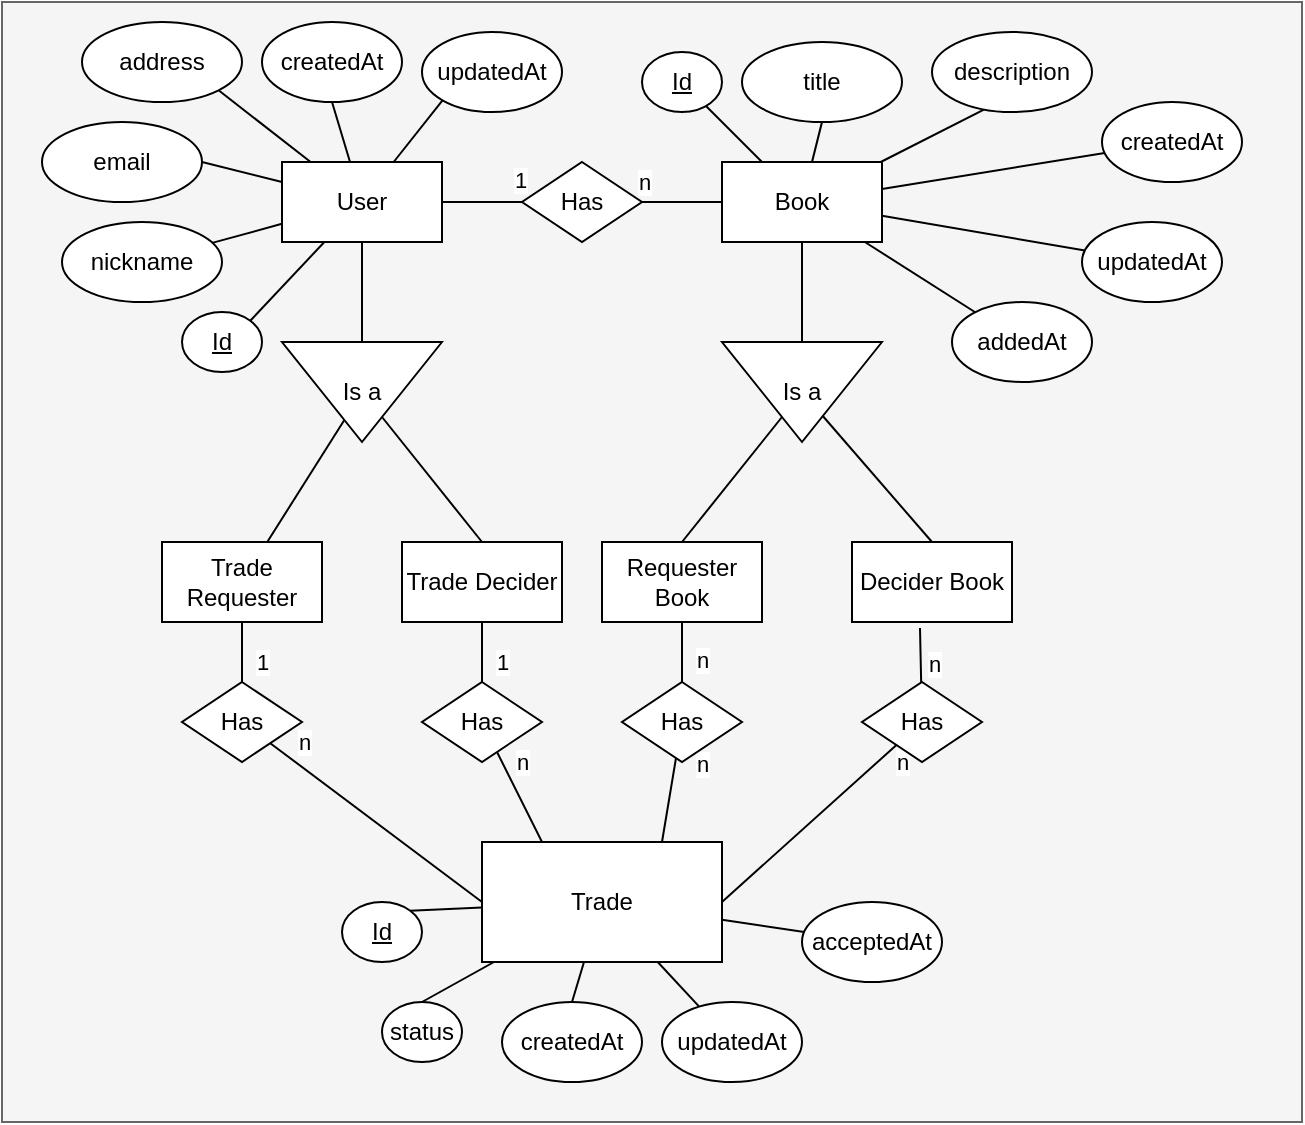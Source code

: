<mxfile>
    <diagram id="gtWMrHfOg62gCw6Va8Bh" name="EERD">
        <mxGraphModel dx="962" dy="763" grid="1" gridSize="10" guides="1" tooltips="1" connect="1" arrows="1" fold="1" page="1" pageScale="1" pageWidth="850" pageHeight="1100" math="0" shadow="0">
            <root>
                <mxCell id="0"/>
                <mxCell id="1" parent="0"/>
                <mxCell id="89" value="" style="rounded=0;whiteSpace=wrap;html=1;fillColor=#f5f5f5;fontColor=#333333;strokeColor=#666666;" vertex="1" parent="1">
                    <mxGeometry width="650" height="560" as="geometry"/>
                </mxCell>
                <mxCell id="83" style="edgeStyle=none;html=1;entryX=1;entryY=0;entryDx=0;entryDy=0;endArrow=none;endFill=0;" edge="1" parent="1" source="2" target="47">
                    <mxGeometry relative="1" as="geometry"/>
                </mxCell>
                <mxCell id="84" style="edgeStyle=none;html=1;entryX=0.5;entryY=0;entryDx=0;entryDy=0;endArrow=none;endFill=0;" edge="1" parent="1" source="2" target="59">
                    <mxGeometry relative="1" as="geometry"/>
                </mxCell>
                <mxCell id="85" style="edgeStyle=none;html=1;entryX=0.5;entryY=0;entryDx=0;entryDy=0;endArrow=none;endFill=0;" edge="1" parent="1" source="2" target="60">
                    <mxGeometry relative="1" as="geometry"/>
                </mxCell>
                <mxCell id="86" style="edgeStyle=none;html=1;endArrow=none;endFill=0;" edge="1" parent="1" source="2" target="61">
                    <mxGeometry relative="1" as="geometry"/>
                </mxCell>
                <mxCell id="87" style="edgeStyle=none;html=1;endArrow=none;endFill=0;" edge="1" parent="1" source="2" target="62">
                    <mxGeometry relative="1" as="geometry"/>
                </mxCell>
                <mxCell id="2" value="Trade" style="rounded=0;whiteSpace=wrap;html=1;" vertex="1" parent="1">
                    <mxGeometry x="240" y="420" width="120" height="60" as="geometry"/>
                </mxCell>
                <mxCell id="10" style="edgeStyle=none;html=1;entryX=0;entryY=0.5;entryDx=0;entryDy=0;endArrow=none;endFill=0;" edge="1" parent="1" source="4" target="9">
                    <mxGeometry relative="1" as="geometry"/>
                </mxCell>
                <mxCell id="15" style="edgeStyle=none;html=1;entryX=0;entryY=0.5;entryDx=0;entryDy=0;endArrow=none;endFill=0;" edge="1" parent="1" source="4" target="14">
                    <mxGeometry relative="1" as="geometry"/>
                </mxCell>
                <mxCell id="17" value="1" style="edgeLabel;html=1;align=center;verticalAlign=middle;resizable=0;points=[];" vertex="1" connectable="0" parent="15">
                    <mxGeometry x="0.565" y="1" relative="1" as="geometry">
                        <mxPoint x="7" y="-10" as="offset"/>
                    </mxGeometry>
                </mxCell>
                <mxCell id="71" style="edgeStyle=none;html=1;entryX=0;entryY=1;entryDx=0;entryDy=0;endArrow=none;endFill=0;" edge="1" parent="1" source="4" target="68">
                    <mxGeometry relative="1" as="geometry"/>
                </mxCell>
                <mxCell id="72" style="edgeStyle=none;html=1;entryX=0.5;entryY=1;entryDx=0;entryDy=0;endArrow=none;endFill=0;" edge="1" parent="1" source="4" target="67">
                    <mxGeometry relative="1" as="geometry"/>
                </mxCell>
                <mxCell id="73" style="edgeStyle=none;html=1;entryX=1;entryY=1;entryDx=0;entryDy=0;endArrow=none;endFill=0;" edge="1" parent="1" source="4" target="52">
                    <mxGeometry relative="1" as="geometry"/>
                </mxCell>
                <mxCell id="74" style="edgeStyle=none;html=1;entryX=1;entryY=0.5;entryDx=0;entryDy=0;endArrow=none;endFill=0;" edge="1" parent="1" source="4" target="57">
                    <mxGeometry relative="1" as="geometry"/>
                </mxCell>
                <mxCell id="75" style="edgeStyle=none;html=1;endArrow=none;endFill=0;" edge="1" parent="1" source="4" target="51">
                    <mxGeometry relative="1" as="geometry"/>
                </mxCell>
                <mxCell id="76" style="edgeStyle=none;html=1;entryX=1;entryY=0;entryDx=0;entryDy=0;endArrow=none;endFill=0;" edge="1" parent="1" source="4" target="45">
                    <mxGeometry relative="1" as="geometry"/>
                </mxCell>
                <mxCell id="4" value="User" style="rounded=0;whiteSpace=wrap;html=1;" vertex="1" parent="1">
                    <mxGeometry x="140" y="80" width="80" height="40" as="geometry"/>
                </mxCell>
                <mxCell id="22" style="edgeStyle=none;html=1;endArrow=none;endFill=0;" edge="1" parent="1" source="5" target="19">
                    <mxGeometry relative="1" as="geometry"/>
                </mxCell>
                <mxCell id="77" style="edgeStyle=none;html=1;endArrow=none;endFill=0;" edge="1" parent="1" source="5" target="46">
                    <mxGeometry relative="1" as="geometry"/>
                </mxCell>
                <mxCell id="78" style="edgeStyle=none;html=1;entryX=0.5;entryY=1;entryDx=0;entryDy=0;endArrow=none;endFill=0;" edge="1" parent="1" source="5" target="55">
                    <mxGeometry relative="1" as="geometry"/>
                </mxCell>
                <mxCell id="79" style="edgeStyle=none;html=1;entryX=0.352;entryY=0.942;entryDx=0;entryDy=0;entryPerimeter=0;endArrow=none;endFill=0;" edge="1" parent="1" source="5" target="56">
                    <mxGeometry relative="1" as="geometry"/>
                </mxCell>
                <mxCell id="80" style="edgeStyle=none;html=1;endArrow=none;endFill=0;" edge="1" parent="1" source="5" target="63">
                    <mxGeometry relative="1" as="geometry"/>
                </mxCell>
                <mxCell id="81" style="edgeStyle=none;html=1;endArrow=none;endFill=0;" edge="1" parent="1" source="5" target="64">
                    <mxGeometry relative="1" as="geometry"/>
                </mxCell>
                <mxCell id="82" style="edgeStyle=none;html=1;endArrow=none;endFill=0;" edge="1" parent="1" source="5" target="66">
                    <mxGeometry relative="1" as="geometry"/>
                </mxCell>
                <mxCell id="5" value="Book" style="rounded=0;whiteSpace=wrap;html=1;" vertex="1" parent="1">
                    <mxGeometry x="360" y="80" width="80" height="40" as="geometry"/>
                </mxCell>
                <mxCell id="29" style="edgeStyle=none;html=1;entryX=0.5;entryY=0;entryDx=0;entryDy=0;endArrow=none;endFill=0;" edge="1" parent="1" source="6" target="25">
                    <mxGeometry relative="1" as="geometry"/>
                </mxCell>
                <mxCell id="37" value="1" style="edgeLabel;html=1;align=center;verticalAlign=middle;resizable=0;points=[];" vertex="1" connectable="0" parent="29">
                    <mxGeometry x="-0.067" relative="1" as="geometry">
                        <mxPoint x="10" y="6" as="offset"/>
                    </mxGeometry>
                </mxCell>
                <mxCell id="6" value="Trade Requester" style="rounded=0;whiteSpace=wrap;html=1;" vertex="1" parent="1">
                    <mxGeometry x="80" y="270" width="80" height="40" as="geometry"/>
                </mxCell>
                <mxCell id="7" value="Trade Decider" style="rounded=0;whiteSpace=wrap;html=1;" vertex="1" parent="1">
                    <mxGeometry x="200" y="270" width="80" height="40" as="geometry"/>
                </mxCell>
                <mxCell id="11" style="edgeStyle=none;html=1;endArrow=none;endFill=0;" edge="1" parent="1" source="9" target="6">
                    <mxGeometry relative="1" as="geometry"/>
                </mxCell>
                <mxCell id="12" style="edgeStyle=none;html=1;entryX=0.5;entryY=0;entryDx=0;entryDy=0;endArrow=none;endFill=0;" edge="1" parent="1" source="9" target="7">
                    <mxGeometry relative="1" as="geometry"/>
                </mxCell>
                <mxCell id="9" value="Is a" style="triangle;whiteSpace=wrap;html=1;direction=south;" vertex="1" parent="1">
                    <mxGeometry x="140" y="170" width="80" height="50" as="geometry"/>
                </mxCell>
                <mxCell id="16" style="edgeStyle=none;html=1;entryX=0;entryY=0.5;entryDx=0;entryDy=0;endArrow=none;endFill=0;" edge="1" parent="1" source="14" target="5">
                    <mxGeometry relative="1" as="geometry"/>
                </mxCell>
                <mxCell id="18" value="n" style="edgeLabel;html=1;align=center;verticalAlign=middle;resizable=0;points=[];" vertex="1" connectable="0" parent="16">
                    <mxGeometry x="-0.232" y="2" relative="1" as="geometry">
                        <mxPoint x="-15" y="-8" as="offset"/>
                    </mxGeometry>
                </mxCell>
                <mxCell id="14" value="Has" style="rhombus;whiteSpace=wrap;html=1;" vertex="1" parent="1">
                    <mxGeometry x="260" y="80" width="60" height="40" as="geometry"/>
                </mxCell>
                <mxCell id="23" style="edgeStyle=none;html=1;entryX=0.5;entryY=0;entryDx=0;entryDy=0;endArrow=none;endFill=0;" edge="1" parent="1" source="19" target="20">
                    <mxGeometry relative="1" as="geometry"/>
                </mxCell>
                <mxCell id="24" style="edgeStyle=none;html=1;entryX=0.5;entryY=0;entryDx=0;entryDy=0;endArrow=none;endFill=0;" edge="1" parent="1" source="19" target="21">
                    <mxGeometry relative="1" as="geometry"/>
                </mxCell>
                <mxCell id="19" value="Is a" style="triangle;whiteSpace=wrap;html=1;direction=south;" vertex="1" parent="1">
                    <mxGeometry x="360" y="170" width="80" height="50" as="geometry"/>
                </mxCell>
                <mxCell id="20" value="Requester Book" style="rounded=0;whiteSpace=wrap;html=1;" vertex="1" parent="1">
                    <mxGeometry x="300" y="270" width="80" height="40" as="geometry"/>
                </mxCell>
                <mxCell id="21" value="Decider Book" style="rounded=0;whiteSpace=wrap;html=1;" vertex="1" parent="1">
                    <mxGeometry x="425" y="270" width="80" height="40" as="geometry"/>
                </mxCell>
                <mxCell id="30" style="edgeStyle=none;html=1;entryX=0;entryY=0.5;entryDx=0;entryDy=0;endArrow=none;endFill=0;" edge="1" parent="1" source="25" target="2">
                    <mxGeometry relative="1" as="geometry"/>
                </mxCell>
                <mxCell id="41" value="n" style="edgeLabel;html=1;align=center;verticalAlign=middle;resizable=0;points=[];" vertex="1" connectable="0" parent="30">
                    <mxGeometry x="-0.789" relative="1" as="geometry">
                        <mxPoint x="5" y="-9" as="offset"/>
                    </mxGeometry>
                </mxCell>
                <mxCell id="25" value="Has" style="rhombus;whiteSpace=wrap;html=1;" vertex="1" parent="1">
                    <mxGeometry x="90" y="340" width="60" height="40" as="geometry"/>
                </mxCell>
                <mxCell id="31" style="edgeStyle=none;html=1;entryX=0.25;entryY=0;entryDx=0;entryDy=0;endArrow=none;endFill=0;" edge="1" parent="1" source="26" target="2">
                    <mxGeometry relative="1" as="geometry"/>
                </mxCell>
                <mxCell id="42" value="n" style="edgeLabel;html=1;align=center;verticalAlign=middle;resizable=0;points=[];" vertex="1" connectable="0" parent="31">
                    <mxGeometry x="-0.446" relative="1" as="geometry">
                        <mxPoint x="6" y="-8" as="offset"/>
                    </mxGeometry>
                </mxCell>
                <mxCell id="34" style="edgeStyle=none;html=1;entryX=0.5;entryY=1;entryDx=0;entryDy=0;endArrow=none;endFill=0;" edge="1" parent="1" source="26" target="7">
                    <mxGeometry relative="1" as="geometry"/>
                </mxCell>
                <mxCell id="38" value="1" style="edgeLabel;html=1;align=center;verticalAlign=middle;resizable=0;points=[];" vertex="1" connectable="0" parent="34">
                    <mxGeometry x="-0.067" y="-2" relative="1" as="geometry">
                        <mxPoint x="8" y="4" as="offset"/>
                    </mxGeometry>
                </mxCell>
                <mxCell id="26" value="Has" style="rhombus;whiteSpace=wrap;html=1;" vertex="1" parent="1">
                    <mxGeometry x="210" y="340" width="60" height="40" as="geometry"/>
                </mxCell>
                <mxCell id="32" style="edgeStyle=none;html=1;entryX=0.75;entryY=0;entryDx=0;entryDy=0;endArrow=none;endFill=0;" edge="1" parent="1" source="27" target="2">
                    <mxGeometry relative="1" as="geometry"/>
                </mxCell>
                <mxCell id="43" value="n" style="edgeLabel;html=1;align=center;verticalAlign=middle;resizable=0;points=[];" vertex="1" connectable="0" parent="32">
                    <mxGeometry x="-0.367" relative="1" as="geometry">
                        <mxPoint x="15" y="-11" as="offset"/>
                    </mxGeometry>
                </mxCell>
                <mxCell id="35" style="edgeStyle=none;html=1;entryX=0.5;entryY=1;entryDx=0;entryDy=0;endArrow=none;endFill=0;" edge="1" parent="1" source="27" target="20">
                    <mxGeometry relative="1" as="geometry"/>
                </mxCell>
                <mxCell id="39" value="n" style="edgeLabel;html=1;align=center;verticalAlign=middle;resizable=0;points=[];" vertex="1" connectable="0" parent="35">
                    <mxGeometry x="-0.267" y="-2" relative="1" as="geometry">
                        <mxPoint x="8" as="offset"/>
                    </mxGeometry>
                </mxCell>
                <mxCell id="27" value="Has" style="rhombus;whiteSpace=wrap;html=1;" vertex="1" parent="1">
                    <mxGeometry x="310" y="340" width="60" height="40" as="geometry"/>
                </mxCell>
                <mxCell id="33" value="n" style="edgeStyle=none;html=1;entryX=1;entryY=0.5;entryDx=0;entryDy=0;endArrow=none;endFill=0;" edge="1" parent="1" source="28" target="2">
                    <mxGeometry x="-0.938" y="8" relative="1" as="geometry">
                        <mxPoint as="offset"/>
                    </mxGeometry>
                </mxCell>
                <mxCell id="36" style="edgeStyle=none;html=1;entryX=0.425;entryY=1.075;entryDx=0;entryDy=0;entryPerimeter=0;endArrow=none;endFill=0;" edge="1" parent="1" source="28" target="21">
                    <mxGeometry relative="1" as="geometry"/>
                </mxCell>
                <mxCell id="40" value="n" style="edgeLabel;html=1;align=center;verticalAlign=middle;resizable=0;points=[];" vertex="1" connectable="0" parent="36">
                    <mxGeometry x="-0.318" y="1" relative="1" as="geometry">
                        <mxPoint x="7" as="offset"/>
                    </mxGeometry>
                </mxCell>
                <mxCell id="28" value="Has" style="rhombus;whiteSpace=wrap;html=1;" vertex="1" parent="1">
                    <mxGeometry x="430" y="340" width="60" height="40" as="geometry"/>
                </mxCell>
                <mxCell id="45" value="&lt;u&gt;Id&lt;/u&gt;" style="ellipse;whiteSpace=wrap;html=1;" vertex="1" parent="1">
                    <mxGeometry x="90" y="155" width="40" height="30" as="geometry"/>
                </mxCell>
                <mxCell id="46" value="&lt;u&gt;Id&lt;/u&gt;" style="ellipse;whiteSpace=wrap;html=1;" vertex="1" parent="1">
                    <mxGeometry x="320" y="25" width="40" height="30" as="geometry"/>
                </mxCell>
                <mxCell id="47" value="&lt;u&gt;Id&lt;/u&gt;" style="ellipse;whiteSpace=wrap;html=1;" vertex="1" parent="1">
                    <mxGeometry x="170" y="450" width="40" height="30" as="geometry"/>
                </mxCell>
                <mxCell id="51" value="nickname" style="ellipse;whiteSpace=wrap;html=1;" vertex="1" parent="1">
                    <mxGeometry x="30" y="110" width="80" height="40" as="geometry"/>
                </mxCell>
                <mxCell id="52" value="address" style="ellipse;whiteSpace=wrap;html=1;" vertex="1" parent="1">
                    <mxGeometry x="40" y="10" width="80" height="40" as="geometry"/>
                </mxCell>
                <mxCell id="55" value="title" style="ellipse;whiteSpace=wrap;html=1;" vertex="1" parent="1">
                    <mxGeometry x="370" y="20" width="80" height="40" as="geometry"/>
                </mxCell>
                <mxCell id="56" value="description" style="ellipse;whiteSpace=wrap;html=1;" vertex="1" parent="1">
                    <mxGeometry x="465" y="15" width="80" height="40" as="geometry"/>
                </mxCell>
                <mxCell id="57" value="email" style="ellipse;whiteSpace=wrap;html=1;" vertex="1" parent="1">
                    <mxGeometry x="20" y="60" width="80" height="40" as="geometry"/>
                </mxCell>
                <mxCell id="59" value="status" style="ellipse;whiteSpace=wrap;html=1;" vertex="1" parent="1">
                    <mxGeometry x="190" y="500" width="40" height="30" as="geometry"/>
                </mxCell>
                <mxCell id="60" value="createdAt" style="ellipse;whiteSpace=wrap;html=1;" vertex="1" parent="1">
                    <mxGeometry x="250" y="500" width="70" height="40" as="geometry"/>
                </mxCell>
                <mxCell id="61" value="updatedAt" style="ellipse;whiteSpace=wrap;html=1;" vertex="1" parent="1">
                    <mxGeometry x="330" y="500" width="70" height="40" as="geometry"/>
                </mxCell>
                <mxCell id="62" value="acceptedAt" style="ellipse;whiteSpace=wrap;html=1;" vertex="1" parent="1">
                    <mxGeometry x="400" y="450" width="70" height="40" as="geometry"/>
                </mxCell>
                <mxCell id="63" value="createdAt" style="ellipse;whiteSpace=wrap;html=1;" vertex="1" parent="1">
                    <mxGeometry x="550" y="50" width="70" height="40" as="geometry"/>
                </mxCell>
                <mxCell id="64" value="updatedAt" style="ellipse;whiteSpace=wrap;html=1;" vertex="1" parent="1">
                    <mxGeometry x="540" y="110" width="70" height="40" as="geometry"/>
                </mxCell>
                <mxCell id="66" value="addedAt" style="ellipse;whiteSpace=wrap;html=1;" vertex="1" parent="1">
                    <mxGeometry x="475" y="150" width="70" height="40" as="geometry"/>
                </mxCell>
                <mxCell id="67" value="createdAt" style="ellipse;whiteSpace=wrap;html=1;" vertex="1" parent="1">
                    <mxGeometry x="130" y="10" width="70" height="40" as="geometry"/>
                </mxCell>
                <mxCell id="68" value="updatedAt" style="ellipse;whiteSpace=wrap;html=1;" vertex="1" parent="1">
                    <mxGeometry x="210" y="15" width="70" height="40" as="geometry"/>
                </mxCell>
            </root>
        </mxGraphModel>
    </diagram>
</mxfile>